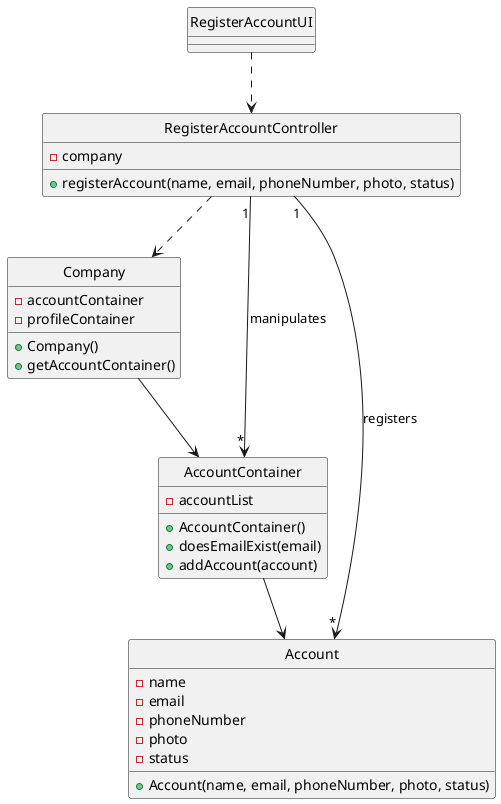 @startuml
class "RegisterAccountUI"{
}
class "RegisterAccountController" {
-company
+registerAccount(name, email, phoneNumber, photo, status)
}
class "Company" {
-accountContainer
-profileContainer
+Company()
+getAccountContainer()
}
class "AccountContainer"{
-accountList
+AccountContainer()
+doesEmailExist(email)
+addAccount(account)
}
class "Account" {
-name
-email
-phoneNumber
-photo
-status
+Account(name, email, phoneNumber, photo, status)
}
hide "Account" circle
hide "RegisterAccountController" circle
hide "RegisterAccountUI" circle
hide "Company" circle
hide "AccountContainer" circle
"RegisterAccountUI" ..>  "RegisterAccountController"
"RegisterAccountController" ..>  "Company"
"Company" --> "AccountContainer"
"AccountContainer" --> "Account"
"RegisterAccountController" "1" --> "*" "Account": registers
"RegisterAccountController" "1" --> "*" "AccountContainer": manipulates
@enduml